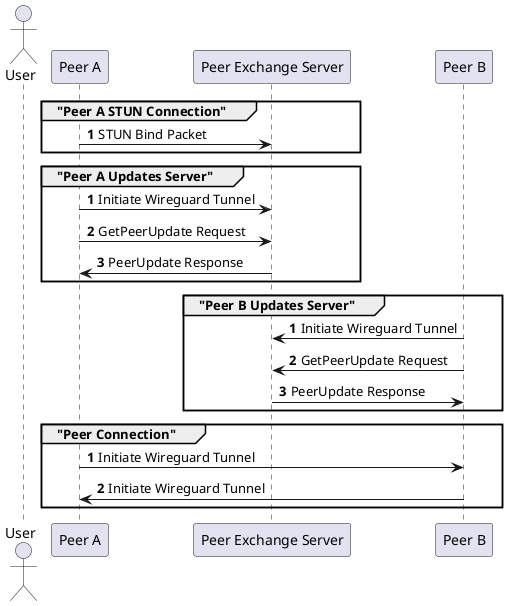 @startuml
'https://plantuml.com/sequence-diagram

autonumber

actor "User"
participant "Peer A" as peer1
participant "Peer Exchange Server" as Server
participant "Peer B" as peer2

group "Peer A STUN Connection"
peer1 -> Server : STUN Bind Packet

end group

autonumber
group "Peer A Updates Server"
peer1 -> Server : Initiate Wireguard Tunnel
peer1 -> Server : GetPeerUpdate Request
peer1 <- Server : PeerUpdate Response
end group
autonumber

group "Peer B Updates Server"
peer2 -> Server : Initiate Wireguard Tunnel
peer2 -> Server : GetPeerUpdate Request
peer2 <- Server : PeerUpdate Response
end group

autonumber
group "Peer Connection"
peer1 -> peer2 : Initiate Wireguard Tunnel
peer1 <- peer2 : Initiate Wireguard Tunnel
end group

@enduml